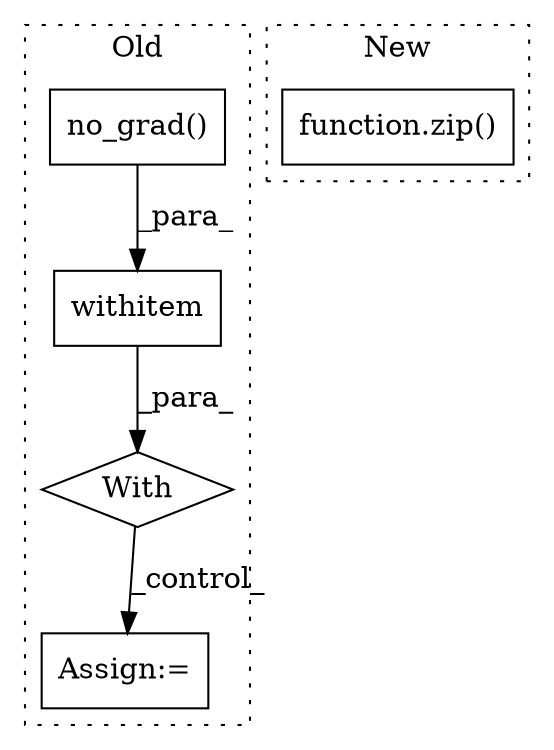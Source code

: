 digraph G {
subgraph cluster0 {
1 [label="withitem" a="49" s="3626" l="5" shape="box"];
3 [label="With" a="39" s="3621,3631" l="5,24" shape="diamond"];
4 [label="no_grad()" a="75" s="3626" l="15" shape="box"];
5 [label="Assign:=" a="68" s="3720" l="3" shape="box"];
label = "Old";
style="dotted";
}
subgraph cluster1 {
2 [label="function.zip()" a="75" s="3230,3280" l="4,1" shape="box"];
label = "New";
style="dotted";
}
1 -> 3 [label="_para_"];
3 -> 5 [label="_control_"];
4 -> 1 [label="_para_"];
}